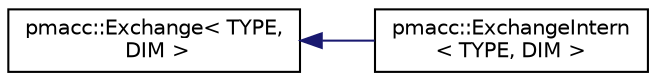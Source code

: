 digraph "Graphical Class Hierarchy"
{
 // LATEX_PDF_SIZE
  edge [fontname="Helvetica",fontsize="10",labelfontname="Helvetica",labelfontsize="10"];
  node [fontname="Helvetica",fontsize="10",shape=record];
  rankdir="LR";
  Node0 [label="pmacc::Exchange\< TYPE,\l DIM \>",height=0.2,width=0.4,color="black", fillcolor="white", style="filled",URL="$classpmacc_1_1_exchange.html",tooltip="Interface for a DIM-dimensional buffer used for data exchange."];
  Node0 -> Node1 [dir="back",color="midnightblue",fontsize="10",style="solid",fontname="Helvetica"];
  Node1 [label="pmacc::ExchangeIntern\l\< TYPE, DIM \>",height=0.2,width=0.4,color="black", fillcolor="white", style="filled",URL="$classpmacc_1_1_exchange_intern.html",tooltip="Internal Exchange implementation."];
}
